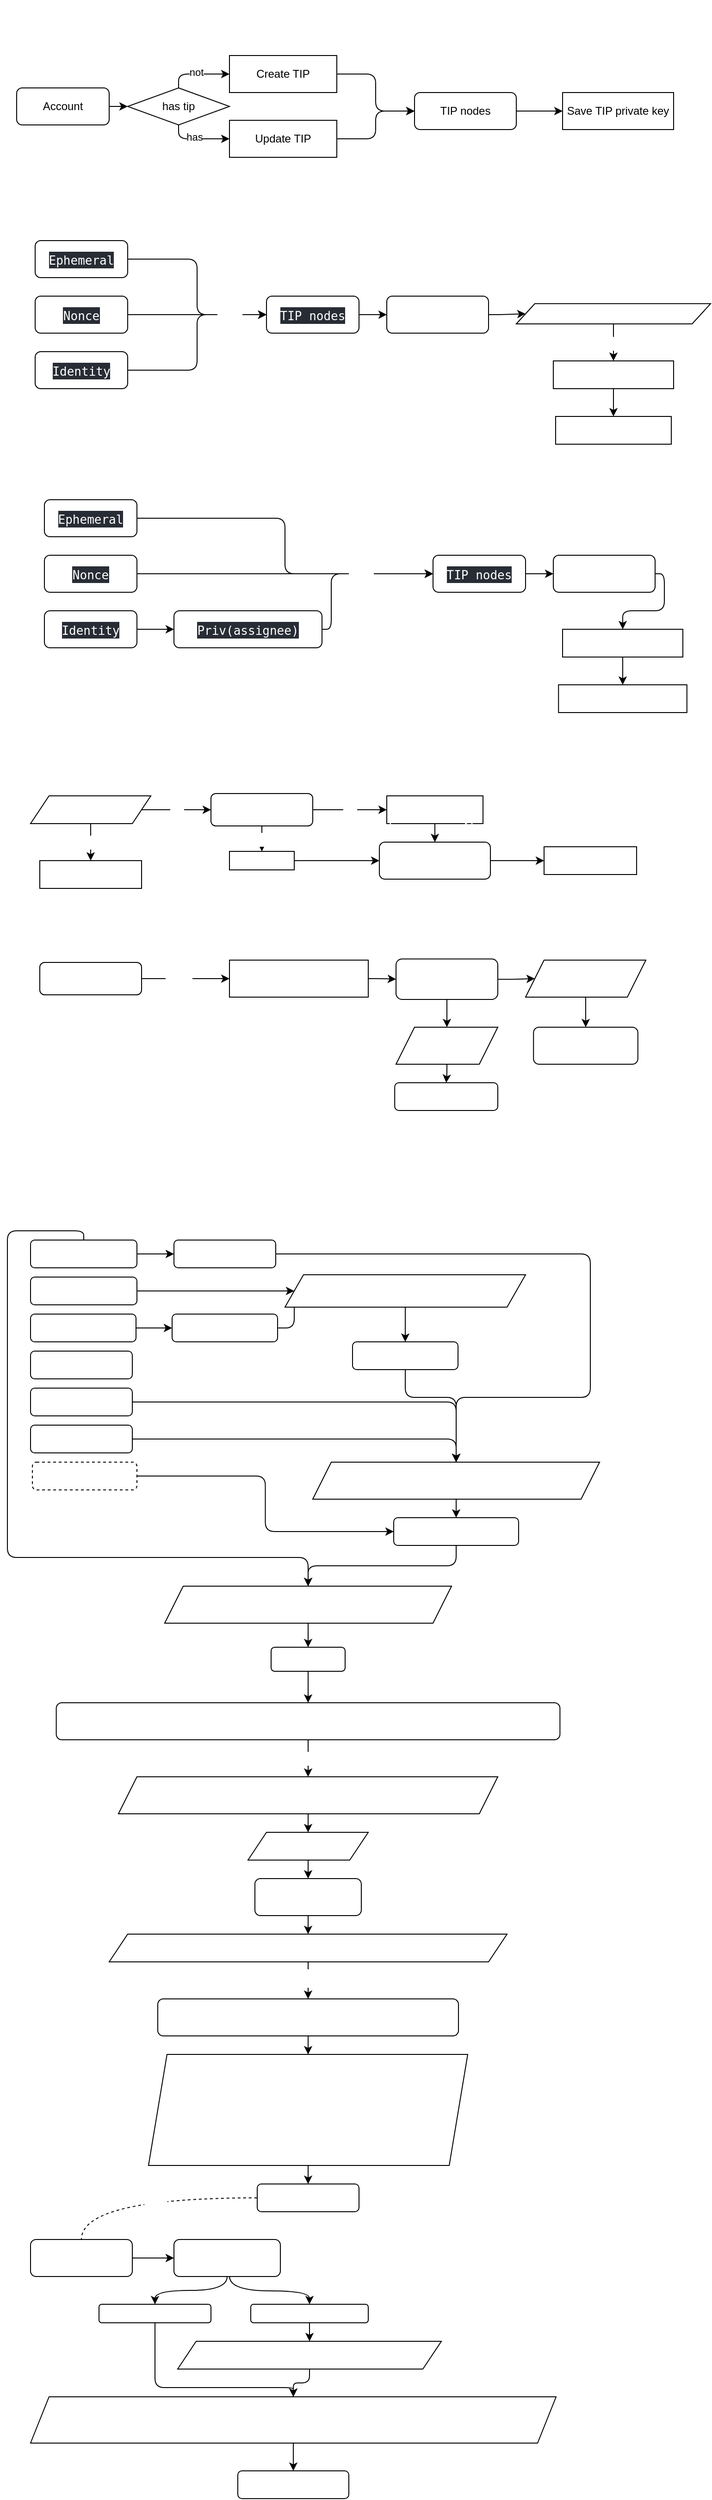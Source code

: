 <mxfile>
    <diagram id="bQjTlP890c97EMord8lK" name="Page-1">
        <mxGraphModel dx="1459" dy="1016" grid="1" gridSize="10" guides="1" tooltips="1" connect="1" arrows="1" fold="1" page="1" pageScale="1" pageWidth="827" pageHeight="1169" math="0" shadow="0">
            <root>
                <mxCell id="0"/>
                <mxCell id="1" parent="0"/>
                <mxCell id="85" value="&lt;pre style=&quot;background-color: rgb(40 , 44 , 52) ; font-family: &amp;#34;jetbrains mono&amp;#34; , monospace&quot;&gt;&lt;font style=&quot;font-size: 13px&quot;&gt;Ephemeral&lt;/font&gt;&lt;/pre&gt;" style="rounded=1;whiteSpace=wrap;html=1;fontSize=15;fontColor=#FFFFFF;" vertex="1" parent="1">
                    <mxGeometry x="60" y="580" width="100" height="40" as="geometry"/>
                </mxCell>
                <mxCell id="86" value="&lt;pre style=&quot;background-color: rgb(40 , 44 , 52) ; font-family: &amp;#34;jetbrains mono&amp;#34; , monospace&quot;&gt;&lt;font style=&quot;font-size: 13px&quot;&gt;Nonce&lt;/font&gt;&lt;/pre&gt;" style="rounded=1;whiteSpace=wrap;html=1;fontSize=15;fontColor=#FFFFFF;" vertex="1" parent="1">
                    <mxGeometry x="60" y="640" width="100" height="40" as="geometry"/>
                </mxCell>
                <mxCell id="107" style="edgeStyle=orthogonalEdgeStyle;html=1;entryX=0;entryY=0.5;entryDx=0;entryDy=0;fontSize=13;fontColor=#FFFFFF;" edge="1" parent="1" source="87" target="104">
                    <mxGeometry relative="1" as="geometry"/>
                </mxCell>
                <mxCell id="87" value="&lt;pre style=&quot;background-color: rgb(40 , 44 , 52) ; font-family: &amp;#34;jetbrains mono&amp;#34; , monospace&quot;&gt;&lt;font style=&quot;font-size: 13px&quot;&gt;Identity&lt;/font&gt;&lt;/pre&gt;" style="rounded=1;whiteSpace=wrap;html=1;fontSize=15;fontColor=#FFFFFF;" vertex="1" parent="1">
                    <mxGeometry x="60" y="700" width="100" height="40" as="geometry"/>
                </mxCell>
                <mxCell id="88" value="&lt;pre style=&quot;background-color: rgb(40 , 44 , 52) ; font-family: &amp;#34;jetbrains mono&amp;#34; , monospace&quot;&gt;&lt;span style=&quot;font-size: 13px&quot;&gt;TIP nodes&lt;/span&gt;&lt;/pre&gt;" style="rounded=1;whiteSpace=wrap;html=1;fontSize=15;fontColor=#FFFFFF;" vertex="1" parent="1">
                    <mxGeometry x="480" y="640" width="100" height="40" as="geometry"/>
                </mxCell>
                <mxCell id="89" style="edgeStyle=orthogonalEdgeStyle;html=1;entryX=0;entryY=0.5;entryDx=0;entryDy=0;fontSize=13;fontColor=#FFFFFF;" edge="1" parent="1" source="85" target="88">
                    <mxGeometry relative="1" as="geometry"/>
                </mxCell>
                <mxCell id="90" style="edgeStyle=orthogonalEdgeStyle;html=1;exitX=1;exitY=0.5;exitDx=0;exitDy=0;fontSize=13;fontColor=#FFFFFF;entryX=0;entryY=0.5;entryDx=0;entryDy=0;" edge="1" parent="1" source="86" target="88">
                    <mxGeometry relative="1" as="geometry">
                        <mxPoint x="190" y="410" as="targetPoint"/>
                    </mxGeometry>
                </mxCell>
                <mxCell id="93" value="Priv Key(TIP)" style="rounded=1;whiteSpace=wrap;html=1;fontSize=13;fontColor=#FFFFFF;" vertex="1" parent="1">
                    <mxGeometry x="610" y="640" width="110" height="40" as="geometry"/>
                </mxCell>
                <mxCell id="94" style="edgeStyle=orthogonalEdgeStyle;html=1;entryX=0;entryY=0.5;entryDx=0;entryDy=0;fontSize=13;fontColor=#FFFFFF;" edge="1" parent="1" source="88" target="93">
                    <mxGeometry relative="1" as="geometry"/>
                </mxCell>
                <mxCell id="96" style="edgeStyle=orthogonalEdgeStyle;html=1;exitX=1;exitY=0.5;exitDx=0;exitDy=0;fontSize=13;fontColor=#FFFFFF;" edge="1" parent="1" source="93" target="97">
                    <mxGeometry relative="1" as="geometry">
                        <mxPoint x="760" y="659.065" as="targetPoint"/>
                    </mxGeometry>
                </mxCell>
                <mxCell id="97" value="Save" style="rounded=0;whiteSpace=wrap;html=1;fontSize=13;fontColor=#FFFFFF;" vertex="1" parent="1">
                    <mxGeometry x="620" y="720" width="130" height="30" as="geometry"/>
                </mxCell>
                <mxCell id="100" value="Replace pin&amp;nbsp;" style="rounded=0;whiteSpace=wrap;html=1;fontSize=13;fontColor=#FFFFFF;" vertex="1" parent="1">
                    <mxGeometry x="615.63" y="780" width="138.75" height="30" as="geometry"/>
                </mxCell>
                <mxCell id="101" style="edgeStyle=orthogonalEdgeStyle;html=1;entryX=0.5;entryY=0;entryDx=0;entryDy=0;fontSize=13;fontColor=#FFFFFF;" edge="1" parent="1" source="97" target="100">
                    <mxGeometry relative="1" as="geometry"/>
                </mxCell>
                <mxCell id="3" value="&lt;p class=&quot;p1&quot; style=&quot;margin: 0px ; font-stretch: normal ; font-size: 14px ; line-height: normal ; font-family: &amp;#34;helvetica neue&amp;#34;&quot;&gt;&lt;b&gt;&lt;font color=&quot;#ffffff&quot;&gt;Outline&lt;/font&gt;&lt;/b&gt;&lt;/p&gt;" style="text;html=1;strokeColor=none;fillColor=none;align=center;verticalAlign=middle;whiteSpace=wrap;rounded=0;" vertex="1" parent="1">
                    <mxGeometry x="30" y="40" width="60" height="30" as="geometry"/>
                </mxCell>
                <mxCell id="26" value="" style="group" vertex="1" connectable="0" parent="1">
                    <mxGeometry x="30" y="100" width="710" height="110" as="geometry"/>
                </mxCell>
                <mxCell id="22" value="" style="group" vertex="1" connectable="0" parent="26">
                    <mxGeometry width="540" height="110" as="geometry"/>
                </mxCell>
                <mxCell id="5" value="has tip" style="rhombus;whiteSpace=wrap;html=1;" vertex="1" parent="22">
                    <mxGeometry x="120" y="35" width="110" height="40" as="geometry"/>
                </mxCell>
                <mxCell id="21" style="edgeStyle=orthogonalEdgeStyle;html=1;entryX=0;entryY=0.5;entryDx=0;entryDy=0;" edge="1" parent="22" source="17" target="5">
                    <mxGeometry relative="1" as="geometry"/>
                </mxCell>
                <mxCell id="17" value="Account" style="rounded=1;whiteSpace=wrap;html=1;" vertex="1" parent="22">
                    <mxGeometry y="35" width="100" height="40" as="geometry"/>
                </mxCell>
                <mxCell id="18" value="" style="group" vertex="1" connectable="0" parent="22">
                    <mxGeometry x="230" width="310" height="110" as="geometry"/>
                </mxCell>
                <mxCell id="6" value="Create TIP" style="rounded=0;whiteSpace=wrap;html=1;" vertex="1" parent="18">
                    <mxGeometry width="116" height="40" as="geometry"/>
                </mxCell>
                <mxCell id="19" value="" style="group" vertex="1" connectable="0" parent="18">
                    <mxGeometry y="40" width="310" height="70" as="geometry"/>
                </mxCell>
                <mxCell id="8" value="Update TIP" style="rounded=0;whiteSpace=wrap;html=1;" vertex="1" parent="19">
                    <mxGeometry y="30" width="116" height="40" as="geometry"/>
                </mxCell>
                <mxCell id="13" value="TIP nodes" style="rounded=1;whiteSpace=wrap;html=1;" vertex="1" parent="19">
                    <mxGeometry x="200" width="110" height="40" as="geometry"/>
                </mxCell>
                <mxCell id="14" style="edgeStyle=orthogonalEdgeStyle;html=1;exitX=1;exitY=0.5;exitDx=0;exitDy=0;entryX=0;entryY=0.5;entryDx=0;entryDy=0;" edge="1" parent="19" source="8" target="13">
                    <mxGeometry relative="1" as="geometry"/>
                </mxCell>
                <mxCell id="15" style="edgeStyle=orthogonalEdgeStyle;html=1;entryX=0;entryY=0.5;entryDx=0;entryDy=0;" edge="1" parent="18" source="6" target="13">
                    <mxGeometry relative="1" as="geometry"/>
                </mxCell>
                <mxCell id="9" style="edgeStyle=orthogonalEdgeStyle;html=1;exitX=0.5;exitY=0;exitDx=0;exitDy=0;entryX=0;entryY=0.5;entryDx=0;entryDy=0;" edge="1" parent="22" source="5" target="6">
                    <mxGeometry relative="1" as="geometry"/>
                </mxCell>
                <mxCell id="11" value="not" style="edgeLabel;html=1;align=center;verticalAlign=middle;resizable=0;points=[];" vertex="1" connectable="0" parent="9">
                    <mxGeometry x="-0.245" y="2" relative="1" as="geometry">
                        <mxPoint x="7" as="offset"/>
                    </mxGeometry>
                </mxCell>
                <mxCell id="10" style="edgeStyle=orthogonalEdgeStyle;html=1;exitX=0.5;exitY=1;exitDx=0;exitDy=0;entryX=0;entryY=0.5;entryDx=0;entryDy=0;" edge="1" parent="22" source="5" target="8">
                    <mxGeometry relative="1" as="geometry"/>
                </mxCell>
                <mxCell id="12" value="has" style="edgeLabel;html=1;align=center;verticalAlign=middle;resizable=0;points=[];" vertex="1" connectable="0" parent="10">
                    <mxGeometry x="-0.085" y="2" relative="1" as="geometry">
                        <mxPoint as="offset"/>
                    </mxGeometry>
                </mxCell>
                <mxCell id="24" value="Save TIP private key" style="rounded=0;whiteSpace=wrap;html=1;" vertex="1" parent="26">
                    <mxGeometry x="590" y="40" width="120" height="40" as="geometry"/>
                </mxCell>
                <mxCell id="25" style="edgeStyle=orthogonalEdgeStyle;html=1;exitX=1;exitY=0.5;exitDx=0;exitDy=0;entryX=0;entryY=0.5;entryDx=0;entryDy=0;" edge="1" parent="26" source="13" target="24">
                    <mxGeometry relative="1" as="geometry"/>
                </mxCell>
                <mxCell id="84" value="" style="group" vertex="1" connectable="0" parent="1">
                    <mxGeometry x="30" y="250" width="750" height="270" as="geometry"/>
                </mxCell>
                <mxCell id="28" value="&lt;p class=&quot;p1&quot; style=&quot;margin: 0px ; font-stretch: normal ; font-size: 14px ; line-height: normal ; font-family: &amp;#34;helvetica neue&amp;#34;&quot;&gt;&lt;b&gt;&lt;font color=&quot;#ffffff&quot;&gt;Create&lt;/font&gt;&lt;/b&gt;&lt;/p&gt;" style="text;html=1;strokeColor=none;fillColor=none;align=center;verticalAlign=middle;whiteSpace=wrap;rounded=0;" vertex="1" parent="84">
                    <mxGeometry width="60" height="30" as="geometry"/>
                </mxCell>
                <mxCell id="48" value="&lt;pre style=&quot;background-color: rgb(40 , 44 , 52) ; font-family: &amp;#34;jetbrains mono&amp;#34; , monospace&quot;&gt;&lt;font style=&quot;font-size: 13px&quot;&gt;Ephemeral&lt;/font&gt;&lt;/pre&gt;" style="rounded=1;whiteSpace=wrap;html=1;fontSize=15;fontColor=#FFFFFF;" vertex="1" parent="84">
                    <mxGeometry x="20" y="50" width="100" height="40" as="geometry"/>
                </mxCell>
                <mxCell id="49" value="&lt;pre style=&quot;background-color: rgb(40 , 44 , 52) ; font-family: &amp;#34;jetbrains mono&amp;#34; , monospace&quot;&gt;&lt;font style=&quot;font-size: 13px&quot;&gt;Nonce&lt;/font&gt;&lt;/pre&gt;" style="rounded=1;whiteSpace=wrap;html=1;fontSize=15;fontColor=#FFFFFF;" vertex="1" parent="84">
                    <mxGeometry x="20" y="110" width="100" height="40" as="geometry"/>
                </mxCell>
                <mxCell id="50" value="&lt;pre style=&quot;background-color: rgb(40 , 44 , 52) ; font-family: &amp;#34;jetbrains mono&amp;#34; , monospace&quot;&gt;&lt;font style=&quot;font-size: 13px&quot;&gt;Identity&lt;/font&gt;&lt;/pre&gt;" style="rounded=1;whiteSpace=wrap;html=1;fontSize=15;fontColor=#FFFFFF;" vertex="1" parent="84">
                    <mxGeometry x="20" y="170" width="100" height="40" as="geometry"/>
                </mxCell>
                <mxCell id="68" value="&lt;pre style=&quot;background-color: rgb(40 , 44 , 52) ; font-family: &amp;#34;jetbrains mono&amp;#34; , monospace&quot;&gt;&lt;span style=&quot;font-size: 13px&quot;&gt;TIP nodes&lt;/span&gt;&lt;/pre&gt;" style="rounded=1;whiteSpace=wrap;html=1;fontSize=15;fontColor=#FFFFFF;" vertex="1" parent="84">
                    <mxGeometry x="270" y="110" width="100" height="40" as="geometry"/>
                </mxCell>
                <mxCell id="69" style="edgeStyle=orthogonalEdgeStyle;html=1;entryX=0;entryY=0.5;entryDx=0;entryDy=0;fontSize=13;fontColor=#FFFFFF;" edge="1" parent="84" source="48" target="68">
                    <mxGeometry relative="1" as="geometry"/>
                </mxCell>
                <mxCell id="70" style="edgeStyle=orthogonalEdgeStyle;html=1;exitX=1;exitY=0.5;exitDx=0;exitDy=0;fontSize=13;fontColor=#FFFFFF;entryX=0;entryY=0.5;entryDx=0;entryDy=0;" edge="1" parent="84" source="49" target="68">
                    <mxGeometry relative="1" as="geometry">
                        <mxPoint x="180" y="130" as="targetPoint"/>
                    </mxGeometry>
                </mxCell>
                <mxCell id="71" style="edgeStyle=orthogonalEdgeStyle;html=1;exitX=1;exitY=0.5;exitDx=0;exitDy=0;entryX=0;entryY=0.5;entryDx=0;entryDy=0;fontSize=13;fontColor=#FFFFFF;" edge="1" parent="84" source="50" target="68">
                    <mxGeometry relative="1" as="geometry"/>
                </mxCell>
                <mxCell id="72" value="Sign" style="edgeLabel;html=1;align=center;verticalAlign=middle;resizable=0;points=[];fontSize=13;fontColor=#FFFFFF;" vertex="1" connectable="0" parent="71">
                    <mxGeometry x="0.55" y="1" relative="1" as="geometry">
                        <mxPoint x="7" as="offset"/>
                    </mxGeometry>
                </mxCell>
                <mxCell id="73" value="Priv Key(TIP)" style="rounded=1;whiteSpace=wrap;html=1;fontSize=13;fontColor=#FFFFFF;" vertex="1" parent="84">
                    <mxGeometry x="400" y="110" width="110" height="40" as="geometry"/>
                </mxCell>
                <mxCell id="74" style="edgeStyle=orthogonalEdgeStyle;html=1;entryX=0;entryY=0.5;entryDx=0;entryDy=0;fontSize=13;fontColor=#FFFFFF;" edge="1" parent="84" source="68" target="73">
                    <mxGeometry relative="1" as="geometry"/>
                </mxCell>
                <mxCell id="75" value="&lt;p class=&quot;p1&quot; style=&quot;margin: 0px ; font-stretch: normal ; font-size: 14px ; line-height: normal ; font-family: &amp;#34;helvetica neue&amp;#34;&quot;&gt;Compare with local&lt;/p&gt;" style="shape=parallelogram;perimeter=parallelogramPerimeter;whiteSpace=wrap;html=1;fixedSize=1;fontSize=13;fontColor=#FFFFFF;" vertex="1" parent="84">
                    <mxGeometry x="540" y="118.13" width="210" height="21.87" as="geometry"/>
                </mxCell>
                <mxCell id="76" style="edgeStyle=orthogonalEdgeStyle;html=1;exitX=1;exitY=0.5;exitDx=0;exitDy=0;entryX=0;entryY=0.5;entryDx=0;entryDy=0;fontSize=13;fontColor=#FFFFFF;" edge="1" parent="84" source="73" target="75">
                    <mxGeometry relative="1" as="geometry"/>
                </mxCell>
                <mxCell id="78" value="Save" style="rounded=0;whiteSpace=wrap;html=1;fontSize=13;fontColor=#FFFFFF;" vertex="1" parent="84">
                    <mxGeometry x="580" y="180" width="130" height="30" as="geometry"/>
                </mxCell>
                <mxCell id="80" style="edgeStyle=orthogonalEdgeStyle;html=1;entryX=0.5;entryY=0;entryDx=0;entryDy=0;fontSize=13;fontColor=#FFFFFF;" edge="1" parent="84" source="75" target="78">
                    <mxGeometry relative="1" as="geometry"/>
                </mxCell>
                <mxCell id="83" value="Same" style="edgeLabel;html=1;align=center;verticalAlign=middle;resizable=0;points=[];fontSize=13;fontColor=#FFFFFF;" vertex="1" connectable="0" parent="80">
                    <mxGeometry x="0.017" y="3" relative="1" as="geometry">
                        <mxPoint x="-3" as="offset"/>
                    </mxGeometry>
                </mxCell>
                <mxCell id="81" value="Replace old pin&amp;nbsp;" style="rounded=0;whiteSpace=wrap;html=1;fontSize=13;fontColor=#FFFFFF;" vertex="1" parent="84">
                    <mxGeometry x="582.5" y="240" width="125" height="30" as="geometry"/>
                </mxCell>
                <mxCell id="82" style="edgeStyle=orthogonalEdgeStyle;html=1;entryX=0.5;entryY=0;entryDx=0;entryDy=0;fontSize=13;fontColor=#FFFFFF;" edge="1" parent="84" source="78" target="81">
                    <mxGeometry relative="1" as="geometry"/>
                </mxCell>
                <mxCell id="102" value="&lt;p class=&quot;p1&quot; style=&quot;margin: 0px ; font-stretch: normal ; font-size: 14px ; line-height: normal ; font-family: &amp;#34;helvetica neue&amp;#34;&quot;&gt;&lt;b&gt;&lt;font color=&quot;#ffffff&quot;&gt;Update&lt;/font&gt;&lt;/b&gt;&lt;/p&gt;" style="text;html=1;strokeColor=none;fillColor=none;align=center;verticalAlign=middle;whiteSpace=wrap;rounded=0;" vertex="1" parent="1">
                    <mxGeometry x="30" y="520" width="60" height="30" as="geometry"/>
                </mxCell>
                <mxCell id="108" style="edgeStyle=orthogonalEdgeStyle;html=1;exitX=1;exitY=0.5;exitDx=0;exitDy=0;fontSize=13;fontColor=#FFFFFF;entryX=0;entryY=0.5;entryDx=0;entryDy=0;" edge="1" parent="1" source="104" target="88">
                    <mxGeometry relative="1" as="geometry">
                        <mxPoint x="376" y="720" as="sourcePoint"/>
                        <mxPoint x="480" y="670" as="targetPoint"/>
                        <Array as="points">
                            <mxPoint x="370" y="720"/>
                            <mxPoint x="370" y="660"/>
                        </Array>
                    </mxGeometry>
                </mxCell>
                <mxCell id="111" value="Sign" style="edgeLabel;html=1;align=center;verticalAlign=middle;resizable=0;points=[];fontSize=13;fontColor=#FFFFFF;" vertex="1" connectable="0" parent="108">
                    <mxGeometry x="0.009" y="-1" relative="1" as="geometry">
                        <mxPoint x="11" y="-2" as="offset"/>
                    </mxGeometry>
                </mxCell>
                <mxCell id="104" value="&lt;pre style=&quot;background-color: rgb(40 , 44 , 52) ; font-family: &amp;#34;jetbrains mono&amp;#34; , monospace&quot;&gt;&lt;font style=&quot;font-size: 13px&quot;&gt;Priv(assignee)&lt;/font&gt;&lt;/pre&gt;" style="rounded=1;whiteSpace=wrap;html=1;fontSize=15;fontColor=#FFFFFF;" vertex="1" parent="1">
                    <mxGeometry x="200" y="700" width="160" height="40" as="geometry"/>
                </mxCell>
                <mxCell id="115" value="&lt;p class=&quot;p1&quot; style=&quot;margin: 0px ; font-stretch: normal ; font-size: 14px ; line-height: normal ; font-family: &amp;#34;helvetica neue&amp;#34;&quot;&gt;&lt;b&gt;&lt;font color=&quot;#ffffff&quot;&gt;Ephemeral&lt;/font&gt;&lt;/b&gt;&lt;/p&gt;" style="text;html=1;strokeColor=none;fillColor=none;align=center;verticalAlign=middle;whiteSpace=wrap;rounded=0;" vertex="1" parent="1">
                    <mxGeometry x="30" y="830" width="60" height="30" as="geometry"/>
                </mxCell>
                <mxCell id="135" value="&lt;p class=&quot;p1&quot; style=&quot;margin: 0px ; font-stretch: normal ; font-size: 14px ; line-height: normal ; font-family: &amp;#34;helvetica neue&amp;#34;&quot;&gt;&lt;b&gt;&lt;font color=&quot;#ffffff&quot;&gt;Identity&lt;/font&gt;&lt;/b&gt;&lt;/p&gt;" style="text;html=1;strokeColor=none;fillColor=none;align=center;verticalAlign=middle;whiteSpace=wrap;rounded=0;" vertex="1" parent="1">
                    <mxGeometry x="30" y="1030" width="60" height="30" as="geometry"/>
                </mxCell>
                <mxCell id="138" style="edgeStyle=orthogonalEdgeStyle;html=1;exitX=1;exitY=0.5;exitDx=0;exitDy=0;fontSize=13;fontColor=#FFFFFF;entryX=0;entryY=0.5;entryDx=0;entryDy=0;" edge="1" parent="1" source="136" target="140">
                    <mxGeometry relative="1" as="geometry">
                        <mxPoint x="230" y="1098" as="targetPoint"/>
                        <Array as="points">
                            <mxPoint x="250" y="1098"/>
                        </Array>
                    </mxGeometry>
                </mxCell>
                <mxCell id="141" value="seed" style="edgeLabel;html=1;align=center;verticalAlign=middle;resizable=0;points=[];fontSize=13;fontColor=#FFFFFF;" vertex="1" connectable="0" parent="138">
                    <mxGeometry x="-0.155" y="-3" relative="1" as="geometry">
                        <mxPoint as="offset"/>
                    </mxGeometry>
                </mxCell>
                <mxCell id="136" value="GET tip/identity" style="rounded=1;whiteSpace=wrap;html=1;fontSize=13;fontColor=#FFFFFF;" vertex="1" parent="1">
                    <mxGeometry x="55" y="1080" width="110" height="35" as="geometry"/>
                </mxCell>
                <mxCell id="137" value="" style="group" vertex="1" connectable="0" parent="1">
                    <mxGeometry x="45" y="897.5" width="655" height="102.5" as="geometry"/>
                </mxCell>
                <mxCell id="116" value="read local" style="shape=parallelogram;perimeter=parallelogramPerimeter;whiteSpace=wrap;html=1;fixedSize=1;fontSize=13;fontColor=#FFFFFF;" vertex="1" parent="137">
                    <mxGeometry y="2.5" width="130" height="30" as="geometry"/>
                </mxCell>
                <mxCell id="118" value="return" style="rounded=0;whiteSpace=wrap;html=1;fontSize=13;fontColor=#FFFFFF;" vertex="1" parent="137">
                    <mxGeometry x="10" y="72.5" width="110" height="30" as="geometry"/>
                </mxCell>
                <mxCell id="117" value="has" style="edgeStyle=orthogonalEdgeStyle;html=1;exitX=0.5;exitY=1;exitDx=0;exitDy=0;fontSize=13;fontColor=#FFFFFF;entryX=0.5;entryY=0;entryDx=0;entryDy=0;" edge="1" parent="137" source="116" target="118">
                    <mxGeometry relative="1" as="geometry">
                        <mxPoint x="65" y="62.5" as="targetPoint"/>
                        <Array as="points">
                            <mxPoint x="65" y="52.5"/>
                            <mxPoint x="65" y="52.5"/>
                        </Array>
                    </mxGeometry>
                </mxCell>
                <mxCell id="120" value="GET tip/epgermerals" style="rounded=1;whiteSpace=wrap;html=1;fontSize=13;fontColor=#FFFFFF;" vertex="1" parent="137">
                    <mxGeometry x="195" width="110" height="35" as="geometry"/>
                </mxCell>
                <mxCell id="119" value="no" style="edgeStyle=orthogonalEdgeStyle;html=1;exitX=1;exitY=0.5;exitDx=0;exitDy=0;fontSize=13;fontColor=#FFFFFF;entryX=0;entryY=0.5;entryDx=0;entryDy=0;" edge="1" parent="137" source="116" target="120">
                    <mxGeometry relative="1" as="geometry">
                        <mxPoint x="175" y="17.5" as="targetPoint"/>
                    </mxGeometry>
                </mxCell>
                <mxCell id="122" value="first" style="rounded=0;whiteSpace=wrap;html=1;fontSize=13;fontColor=#FFFFFF;" vertex="1" parent="137">
                    <mxGeometry x="215" y="62.5" width="70" height="20" as="geometry"/>
                </mxCell>
                <mxCell id="123" value="has" style="edgeStyle=orthogonalEdgeStyle;html=1;exitX=0.5;exitY=1;exitDx=0;exitDy=0;entryX=0.5;entryY=0;entryDx=0;entryDy=0;fontSize=13;fontColor=#FFFFFF;" edge="1" parent="137" source="120" target="122">
                    <mxGeometry relative="1" as="geometry"/>
                </mxCell>
                <mxCell id="124" value="POST&lt;br&gt;tip/ephemeral" style="rounded=1;whiteSpace=wrap;html=1;fontSize=13;fontColor=#FFFFFF;" vertex="1" parent="137">
                    <mxGeometry x="377" y="52.5" width="120" height="40" as="geometry"/>
                </mxCell>
                <mxCell id="127" style="edgeStyle=orthogonalEdgeStyle;html=1;fontSize=13;fontColor=#FFFFFF;" edge="1" parent="137" source="122" target="124">
                    <mxGeometry relative="1" as="geometry"/>
                </mxCell>
                <mxCell id="130" style="edgeStyle=orthogonalEdgeStyle;html=1;entryX=0.5;entryY=0;entryDx=0;entryDy=0;fontSize=13;fontColor=#FFFFFF;" edge="1" parent="137" source="129" target="124">
                    <mxGeometry relative="1" as="geometry"/>
                </mxCell>
                <mxCell id="129" value="random 32 bytes&lt;br&gt;pin token encrypt" style="rounded=0;whiteSpace=wrap;html=1;fontSize=13;fontColor=#FFFFFF;" vertex="1" parent="137">
                    <mxGeometry x="385" y="2.5" width="104" height="30" as="geometry"/>
                </mxCell>
                <mxCell id="128" value="no" style="edgeStyle=orthogonalEdgeStyle;html=1;fontSize=13;fontColor=#FFFFFF;entryX=0;entryY=0.5;entryDx=0;entryDy=0;" edge="1" parent="137" source="120" target="129">
                    <mxGeometry relative="1" as="geometry">
                        <mxPoint x="365" y="17.5" as="targetPoint"/>
                    </mxGeometry>
                </mxCell>
                <mxCell id="132" value="Save" style="rounded=0;whiteSpace=wrap;html=1;fontSize=13;fontColor=#FFFFFF;" vertex="1" parent="137">
                    <mxGeometry x="555" y="57.5" width="100" height="30" as="geometry"/>
                </mxCell>
                <mxCell id="131" style="edgeStyle=orthogonalEdgeStyle;html=1;fontSize=13;fontColor=#FFFFFF;entryX=0;entryY=0.5;entryDx=0;entryDy=0;" edge="1" parent="137" source="124" target="132">
                    <mxGeometry relative="1" as="geometry">
                        <mxPoint x="545" y="72.5" as="targetPoint"/>
                    </mxGeometry>
                </mxCell>
                <mxCell id="143" style="edgeStyle=orthogonalEdgeStyle;html=1;fontSize=13;fontColor=#FFFFFF;entryX=0;entryY=0.5;entryDx=0;entryDy=0;" edge="1" parent="1" source="140" target="144">
                    <mxGeometry relative="1" as="geometry">
                        <mxPoint x="430" y="1097.5" as="targetPoint"/>
                    </mxGeometry>
                </mxCell>
                <mxCell id="140" value="PIN token ase decrypt" style="whiteSpace=wrap;html=1;fontSize=13;fontColor=#FFFFFF;" vertex="1" parent="1">
                    <mxGeometry x="260" y="1077.5" width="150" height="40" as="geometry"/>
                </mxCell>
                <mxCell id="147" style="edgeStyle=orthogonalEdgeStyle;html=1;entryX=0;entryY=0.5;entryDx=0;entryDy=0;fontSize=13;fontColor=#FFFFFF;" edge="1" parent="1" source="144" target="146">
                    <mxGeometry relative="1" as="geometry"/>
                </mxCell>
                <mxCell id="152" style="edgeStyle=orthogonalEdgeStyle;html=1;entryX=0.5;entryY=0;entryDx=0;entryDy=0;fontSize=13;fontColor=#FFFFFF;" edge="1" parent="1" source="144" target="151">
                    <mxGeometry relative="1" as="geometry"/>
                </mxCell>
                <mxCell id="144" value="identity plain" style="rounded=1;whiteSpace=wrap;html=1;fontSize=13;fontColor=#FFFFFF;" vertex="1" parent="1">
                    <mxGeometry x="440" y="1076.25" width="110" height="43.75" as="geometry"/>
                </mxCell>
                <mxCell id="150" style="edgeStyle=orthogonalEdgeStyle;html=1;fontSize=13;fontColor=#FFFFFF;" edge="1" parent="1" source="146" target="149">
                    <mxGeometry relative="1" as="geometry"/>
                </mxCell>
                <mxCell id="146" value="argon2 Hash&amp;nbsp;&lt;br&gt;with pin" style="shape=parallelogram;perimeter=parallelogramPerimeter;whiteSpace=wrap;html=1;fixedSize=1;fontSize=13;fontColor=#FFFFFF;" vertex="1" parent="1">
                    <mxGeometry x="580" y="1077.5" width="130" height="40" as="geometry"/>
                </mxCell>
                <mxCell id="149" value="Identity Priv" style="rounded=1;whiteSpace=wrap;html=1;fontSize=13;fontColor=#FFFFFF;" vertex="1" parent="1">
                    <mxGeometry x="588.59" y="1150" width="112.81" height="40" as="geometry"/>
                </mxCell>
                <mxCell id="154" style="edgeStyle=orthogonalEdgeStyle;html=1;exitX=0.5;exitY=1;exitDx=0;exitDy=0;entryX=0.5;entryY=0;entryDx=0;entryDy=0;fontSize=13;fontColor=#FFFFFF;" edge="1" parent="1" source="151" target="153">
                    <mxGeometry relative="1" as="geometry"/>
                </mxCell>
                <mxCell id="151" value="sha3sum256" style="shape=parallelogram;perimeter=parallelogramPerimeter;whiteSpace=wrap;html=1;fixedSize=1;fontSize=13;fontColor=#FFFFFF;" vertex="1" parent="1">
                    <mxGeometry x="440" y="1150" width="110" height="40" as="geometry"/>
                </mxCell>
                <mxCell id="153" value="Watcher" style="rounded=1;whiteSpace=wrap;html=1;fontSize=13;fontColor=#FFFFFF;" vertex="1" parent="1">
                    <mxGeometry x="438.59" y="1210" width="111.41" height="30" as="geometry"/>
                </mxCell>
                <mxCell id="155" value="&lt;p class=&quot;p1&quot; style=&quot;margin: 0px ; font-stretch: normal ; font-size: 14px ; line-height: normal ; font-family: &amp;#34;helvetica neue&amp;#34;&quot;&gt;&lt;b&gt;&lt;font color=&quot;#ffffff&quot;&gt;Node sign&lt;/font&gt;&lt;/b&gt;&lt;/p&gt;" style="text;html=1;strokeColor=none;fillColor=none;align=center;verticalAlign=middle;whiteSpace=wrap;rounded=0;" vertex="1" parent="1">
                    <mxGeometry x="30" y="1270" width="100" height="40" as="geometry"/>
                </mxCell>
                <mxCell id="162" style="edgeStyle=orthogonalEdgeStyle;html=1;fontSize=13;fontColor=#FFFFFF;" edge="1" parent="1" source="156" target="161">
                    <mxGeometry relative="1" as="geometry"/>
                </mxCell>
                <mxCell id="184" style="edgeStyle=orthogonalEdgeStyle;html=1;exitX=0.5;exitY=0;exitDx=0;exitDy=0;entryX=0.5;entryY=0;entryDx=0;entryDy=0;fontSize=13;fontColor=#FFFFFF;" edge="1" parent="1" source="156" target="185">
                    <mxGeometry relative="1" as="geometry">
                        <Array as="points">
                            <mxPoint x="103" y="1370"/>
                            <mxPoint x="20" y="1370"/>
                            <mxPoint x="20" y="1723"/>
                            <mxPoint x="345" y="1723"/>
                        </Array>
                    </mxGeometry>
                </mxCell>
                <mxCell id="156" value="identity Priv" style="rounded=1;whiteSpace=wrap;html=1;fontSize=13;fontColor=#FFFFFF;" vertex="1" parent="1">
                    <mxGeometry x="45" y="1380" width="115" height="30" as="geometry"/>
                </mxCell>
                <mxCell id="170" style="edgeStyle=orthogonalEdgeStyle;html=1;exitX=1;exitY=0.5;exitDx=0;exitDy=0;fontSize=13;fontColor=#FFFFFF;entryX=0;entryY=0.5;entryDx=0;entryDy=0;" edge="1" parent="1" source="157" target="172">
                    <mxGeometry relative="1" as="geometry">
                        <mxPoint x="330" y="1435" as="targetPoint"/>
                    </mxGeometry>
                </mxCell>
                <mxCell id="157" value="ephemeral" style="rounded=1;whiteSpace=wrap;html=1;fontSize=13;fontColor=#FFFFFF;" vertex="1" parent="1">
                    <mxGeometry x="45" y="1420" width="115" height="30" as="geometry"/>
                </mxCell>
                <mxCell id="158" value="watcher" style="rounded=1;whiteSpace=wrap;html=1;fontSize=13;fontColor=#FFFFFF;" vertex="1" parent="1">
                    <mxGeometry x="45" y="1500" width="110" height="30" as="geometry"/>
                </mxCell>
                <mxCell id="179" style="edgeStyle=orthogonalEdgeStyle;html=1;exitX=1;exitY=0.5;exitDx=0;exitDy=0;fontSize=13;fontColor=#FFFFFF;entryX=0.5;entryY=0;entryDx=0;entryDy=0;" edge="1" parent="1" source="159" target="177">
                    <mxGeometry relative="1" as="geometry">
                        <mxPoint x="500" y="1580" as="targetPoint"/>
                    </mxGeometry>
                </mxCell>
                <mxCell id="159" value="nonce" style="rounded=1;whiteSpace=wrap;html=1;fontSize=13;fontColor=#FFFFFF;" vertex="1" parent="1">
                    <mxGeometry x="45" y="1540" width="110" height="30" as="geometry"/>
                </mxCell>
                <mxCell id="180" style="edgeStyle=orthogonalEdgeStyle;html=1;entryX=0.5;entryY=0;entryDx=0;entryDy=0;fontSize=13;fontColor=#FFFFFF;" edge="1" parent="1" source="160" target="177">
                    <mxGeometry relative="1" as="geometry"/>
                </mxCell>
                <mxCell id="160" value="grace" style="rounded=1;whiteSpace=wrap;html=1;fontSize=13;fontColor=#FFFFFF;" vertex="1" parent="1">
                    <mxGeometry x="45" y="1580" width="110" height="30" as="geometry"/>
                </mxCell>
                <mxCell id="176" style="edgeStyle=orthogonalEdgeStyle;html=1;exitX=1;exitY=0.5;exitDx=0;exitDy=0;fontSize=13;fontColor=#FFFFFF;entryX=0.5;entryY=0;entryDx=0;entryDy=0;" edge="1" parent="1" source="161" target="177">
                    <mxGeometry relative="1" as="geometry">
                        <mxPoint x="630" y="1570" as="targetPoint"/>
                        <Array as="points">
                            <mxPoint x="650" y="1395"/>
                            <mxPoint x="650" y="1550"/>
                            <mxPoint x="505" y="1550"/>
                        </Array>
                    </mxGeometry>
                </mxCell>
                <mxCell id="161" value="identity Pub key" style="rounded=1;whiteSpace=wrap;html=1;fontSize=13;fontColor=#FFFFFF;" vertex="1" parent="1">
                    <mxGeometry x="200" y="1380" width="110" height="30" as="geometry"/>
                </mxCell>
                <mxCell id="168" style="edgeStyle=orthogonalEdgeStyle;html=1;entryX=0;entryY=0.5;entryDx=0;entryDy=0;fontSize=13;fontColor=#FFFFFF;" edge="1" parent="1" source="163" target="167">
                    <mxGeometry relative="1" as="geometry"/>
                </mxCell>
                <mxCell id="163" value="node" style="rounded=1;whiteSpace=wrap;html=1;fontSize=13;fontColor=#FFFFFF;" vertex="1" parent="1">
                    <mxGeometry x="45" y="1460" width="114" height="30" as="geometry"/>
                </mxCell>
                <mxCell id="173" style="edgeStyle=orthogonalEdgeStyle;html=1;exitX=1;exitY=0.5;exitDx=0;exitDy=0;entryX=0;entryY=0.5;entryDx=0;entryDy=0;fontSize=13;fontColor=#FFFFFF;" edge="1" parent="1" source="167" target="172">
                    <mxGeometry relative="1" as="geometry"/>
                </mxCell>
                <mxCell id="167" value="identity(byte array)" style="rounded=1;whiteSpace=wrap;html=1;fontSize=13;fontColor=#FFFFFF;" vertex="1" parent="1">
                    <mxGeometry x="198" y="1460" width="114" height="30" as="geometry"/>
                </mxCell>
                <mxCell id="175" style="edgeStyle=orthogonalEdgeStyle;html=1;fontSize=13;fontColor=#FFFFFF;" edge="1" parent="1" source="172" target="174">
                    <mxGeometry relative="1" as="geometry"/>
                </mxCell>
                <mxCell id="172" value="sha3Sum256(ephemeral+node identity)" style="shape=parallelogram;perimeter=parallelogramPerimeter;whiteSpace=wrap;html=1;fixedSize=1;fontSize=13;fontColor=#FFFFFF;" vertex="1" parent="1">
                    <mxGeometry x="320.0" y="1417.5" width="260" height="35" as="geometry"/>
                </mxCell>
                <mxCell id="178" style="edgeStyle=orthogonalEdgeStyle;html=1;exitX=0.5;exitY=1;exitDx=0;exitDy=0;entryX=0.5;entryY=0;entryDx=0;entryDy=0;fontSize=13;fontColor=#FFFFFF;" edge="1" parent="1" source="174" target="177">
                    <mxGeometry relative="1" as="geometry">
                        <Array as="points">
                            <mxPoint x="450" y="1550"/>
                            <mxPoint x="505" y="1550"/>
                        </Array>
                    </mxGeometry>
                </mxCell>
                <mxCell id="174" value="esum" style="rounded=1;whiteSpace=wrap;html=1;fontSize=13;fontColor=#FFFFFF;" vertex="1" parent="1">
                    <mxGeometry x="393" y="1490" width="114" height="30" as="geometry"/>
                </mxCell>
                <mxCell id="181" style="edgeStyle=orthogonalEdgeStyle;html=1;exitX=0.5;exitY=1;exitDx=0;exitDy=0;fontSize=13;fontColor=#FFFFFF;entryX=0.5;entryY=0;entryDx=0;entryDy=0;" edge="1" parent="1" source="177" target="182">
                    <mxGeometry relative="1" as="geometry">
                        <mxPoint x="505" y="1690" as="targetPoint"/>
                    </mxGeometry>
                </mxCell>
                <mxCell id="177" value="identity Pub key + esum + nonce + grace" style="shape=parallelogram;perimeter=parallelogramPerimeter;whiteSpace=wrap;html=1;fixedSize=1;fontSize=13;fontColor=#FFFFFF;" vertex="1" parent="1">
                    <mxGeometry x="350" y="1620" width="310" height="40" as="geometry"/>
                </mxCell>
                <mxCell id="186" style="edgeStyle=orthogonalEdgeStyle;html=1;exitX=0.5;exitY=1;exitDx=0;exitDy=0;entryX=0.5;entryY=0;entryDx=0;entryDy=0;fontSize=13;fontColor=#FFFFFF;" edge="1" parent="1" source="182" target="185">
                    <mxGeometry relative="1" as="geometry"/>
                </mxCell>
                <mxCell id="182" value="msg + assignee" style="rounded=1;whiteSpace=wrap;html=1;fontSize=13;fontColor=#FFFFFF;" vertex="1" parent="1">
                    <mxGeometry x="437.5" y="1680" width="135" height="30" as="geometry"/>
                </mxCell>
                <mxCell id="189" style="edgeStyle=orthogonalEdgeStyle;html=1;exitX=0.5;exitY=1;exitDx=0;exitDy=0;entryX=0.5;entryY=0;entryDx=0;entryDy=0;fontSize=13;fontColor=#FFFFFF;" edge="1" parent="1" source="185" target="187">
                    <mxGeometry relative="1" as="geometry"/>
                </mxCell>
                <mxCell id="185" value="identity Priv key sign(msg)" style="shape=parallelogram;perimeter=parallelogramPerimeter;whiteSpace=wrap;html=1;fixedSize=1;fontSize=13;fontColor=#FFFFFF;" vertex="1" parent="1">
                    <mxGeometry x="190" y="1754" width="310" height="40" as="geometry"/>
                </mxCell>
                <mxCell id="194" style="edgeStyle=orthogonalEdgeStyle;html=1;exitX=0.5;exitY=1;exitDx=0;exitDy=0;entryX=0.5;entryY=0;entryDx=0;entryDy=0;fontSize=13;fontColor=#FFFFFF;" edge="1" parent="1" source="187" target="190">
                    <mxGeometry relative="1" as="geometry"/>
                </mxCell>
                <mxCell id="187" value="sig" style="rounded=1;whiteSpace=wrap;html=1;fontSize=13;fontColor=#FFFFFF;" vertex="1" parent="1">
                    <mxGeometry x="305" y="1820" width="80" height="26" as="geometry"/>
                </mxCell>
                <mxCell id="198" value="SignJson" style="html=1;exitX=0.5;exitY=1;exitDx=0;exitDy=0;entryX=0.5;entryY=0;entryDx=0;entryDy=0;fontSize=13;fontColor=#FFFFFF;" edge="1" parent="1" source="190" target="197">
                    <mxGeometry relative="1" as="geometry"/>
                </mxCell>
                <mxCell id="190" value="TipSignData(identity = identity Pub key,assignee = assignee?.toHex(),ephemeral = esum.toHex(),watcher = watcherHex,nonce = nonce,grace = grace).toJson" style="rounded=1;whiteSpace=wrap;html=1;fontSize=13;fontColor=#FFFFFF;" vertex="1" parent="1">
                    <mxGeometry x="72.81" y="1880" width="544.37" height="40" as="geometry"/>
                </mxCell>
                <mxCell id="193" style="edgeStyle=orthogonalEdgeStyle;html=1;entryX=0;entryY=0.5;entryDx=0;entryDy=0;fontSize=13;fontColor=#FFFFFF;" edge="1" parent="1" source="192" target="182">
                    <mxGeometry relative="1" as="geometry"/>
                </mxCell>
                <mxCell id="192" value="assignee(optional)" style="rounded=1;whiteSpace=wrap;html=1;fontSize=13;fontColor=#FFFFFF;dashed=1;" vertex="1" parent="1">
                    <mxGeometry x="47" y="1620" width="113" height="30" as="geometry"/>
                </mxCell>
                <mxCell id="200" style="edgeStyle=none;html=1;exitX=0.5;exitY=1;exitDx=0;exitDy=0;entryX=0.5;entryY=0;entryDx=0;entryDy=0;fontSize=13;fontColor=#FFFFFF;" edge="1" parent="1" source="197" target="199">
                    <mxGeometry relative="1" as="geometry"/>
                </mxCell>
                <mxCell id="197" value="Crypto.encrypt(node pubkey, identity Priv, SignJson)" style="shape=parallelogram;perimeter=parallelogramPerimeter;whiteSpace=wrap;html=1;fixedSize=1;fontSize=13;fontColor=#FFFFFF;" vertex="1" parent="1">
                    <mxGeometry x="139.99" y="1960" width="410.01" height="40" as="geometry"/>
                </mxCell>
                <mxCell id="202" style="edgeStyle=orthogonalEdgeStyle;html=1;exitX=0.5;exitY=1;exitDx=0;exitDy=0;fontSize=13;fontColor=#FFFFFF;" edge="1" parent="1" source="199" target="201">
                    <mxGeometry relative="1" as="geometry"/>
                </mxCell>
                <mxCell id="199" value="POST node api&amp;nbsp;" style="shape=parallelogram;perimeter=parallelogramPerimeter;whiteSpace=wrap;html=1;fixedSize=1;fontSize=13;fontColor=#FFFFFF;" vertex="1" parent="1">
                    <mxGeometry x="280" y="2020" width="130" height="30" as="geometry"/>
                </mxCell>
                <mxCell id="207" style="edgeStyle=orthogonalEdgeStyle;html=1;exitX=0.5;exitY=1;exitDx=0;exitDy=0;entryX=0.5;entryY=0;entryDx=0;entryDy=0;fontSize=13;fontColor=#FFFFFF;" edge="1" parent="1" source="201" target="206">
                    <mxGeometry relative="1" as="geometry"/>
                </mxCell>
                <mxCell id="201" value="Sign response" style="rounded=1;whiteSpace=wrap;html=1;fontSize=13;fontColor=#FFFFFF;" vertex="1" parent="1">
                    <mxGeometry x="287.49" y="2070" width="115" height="40" as="geometry"/>
                </mxCell>
                <mxCell id="209" style="edgeStyle=orthogonalEdgeStyle;html=1;exitX=0.5;exitY=1;exitDx=0;exitDy=0;fontSize=13;fontColor=#FFFFFF;" edge="1" parent="1" source="206" target="208">
                    <mxGeometry relative="1" as="geometry"/>
                </mxCell>
                <mxCell id="210" value="&lt;p class=&quot;p1&quot; style=&quot;margin: 0px ; font-stretch: normal ; font-size: 14px ; line-height: normal ; font-family: &amp;#34;helvetica neue&amp;#34;&quot;&gt;Success&lt;/p&gt;" style="edgeLabel;html=1;align=center;verticalAlign=middle;resizable=0;points=[];fontSize=13;fontColor=#FFFFFF;" vertex="1" connectable="0" parent="209">
                    <mxGeometry x="-0.144" y="3" relative="1" as="geometry">
                        <mxPoint as="offset"/>
                    </mxGeometry>
                </mxCell>
                <mxCell id="206" value="&lt;span&gt;node public key verify(response.data, response.signature)&lt;/span&gt;" style="shape=parallelogram;perimeter=parallelogramPerimeter;whiteSpace=wrap;html=1;fixedSize=1;fontSize=13;fontColor=#FFFFFF;" vertex="1" parent="1">
                    <mxGeometry x="129.99" y="2130" width="430" height="30" as="geometry"/>
                </mxCell>
                <mxCell id="211" style="edgeStyle=orthogonalEdgeStyle;html=1;exitX=0.5;exitY=1;exitDx=0;exitDy=0;fontSize=13;fontColor=#FFFFFF;" edge="1" parent="1" source="208" target="212">
                    <mxGeometry relative="1" as="geometry">
                        <mxPoint x="345" y="2270" as="targetPoint"/>
                    </mxGeometry>
                </mxCell>
                <mxCell id="208" value="Crypto.decrypt(node pub,identity Priv,response.cipher)" style="rounded=1;whiteSpace=wrap;html=1;fontSize=13;fontColor=#FFFFFF;" vertex="1" parent="1">
                    <mxGeometry x="182.5" y="2200" width="325" height="40" as="geometry"/>
                </mxCell>
                <mxCell id="215" style="edgeStyle=orthogonalEdgeStyle;html=1;exitX=0.5;exitY=1;exitDx=0;exitDy=0;entryX=0.5;entryY=0;entryDx=0;entryDy=0;fontSize=13;fontColor=#FFFFFF;" edge="1" parent="1" source="212" target="214">
                    <mxGeometry relative="1" as="geometry"/>
                </mxCell>
                <mxCell id="212" value="&lt;div&gt;&amp;nbsp; nonce = plain.sub(0,7)&lt;/div&gt;&lt;div&gt;&amp;nbsp; &amp;nbsp; &amp;nbsp; &amp;nbsp; partial = plain.sub(8,73)&lt;/div&gt;&lt;div&gt;&amp;nbsp; &amp;nbsp; &amp;nbsp; &amp;nbsp; assignor = plain.sub(74,201)&lt;/div&gt;&lt;div&gt;&amp;nbsp; &amp;nbsp; &amp;nbsp; &amp;nbsp; timeBytes = plain.sub(201,208)&lt;/div&gt;&lt;div&gt;&amp;nbsp; &amp;nbsp; &amp;nbsp; &amp;nbsp; counterBytes = plain.sub(209,216)&lt;/div&gt;&lt;div&gt;&amp;nbsp; &amp;nbsp; &amp;nbsp; &amp;nbsp; counter = (timeBytes + counterBytes).toLong()&lt;/div&gt;" style="shape=parallelogram;perimeter=parallelogramPerimeter;whiteSpace=wrap;html=1;fixedSize=1;fontSize=13;fontColor=#FFFFFF;" vertex="1" parent="1">
                    <mxGeometry x="172.49" y="2260" width="345.01" height="120" as="geometry"/>
                </mxCell>
                <mxCell id="219" style="edgeStyle=orthogonalEdgeStyle;curved=1;html=1;fontSize=13;fontColor=#FFFFFF;dashed=1;endArrow=none;endFill=0;" edge="1" parent="1" source="214" target="216">
                    <mxGeometry relative="1" as="geometry"/>
                </mxCell>
                <mxCell id="220" value="loop" style="edgeLabel;html=1;align=center;verticalAlign=middle;resizable=0;points=[];fontSize=13;fontColor=#FFFFFF;" vertex="1" connectable="0" parent="219">
                    <mxGeometry x="-0.065" y="8" relative="1" as="geometry">
                        <mxPoint as="offset"/>
                    </mxGeometry>
                </mxCell>
                <mxCell id="214" value="SignData" style="rounded=1;whiteSpace=wrap;html=1;fontSize=13;fontColor=#FFFFFF;" vertex="1" parent="1">
                    <mxGeometry x="290" y="2400" width="110" height="30" as="geometry"/>
                </mxCell>
                <mxCell id="221" style="edgeStyle=orthogonalEdgeStyle;curved=1;html=1;fontSize=13;fontColor=#FFFFFF;endArrow=classic;endFill=1;entryX=0;entryY=0.5;entryDx=0;entryDy=0;" edge="1" parent="1" source="216" target="222">
                    <mxGeometry relative="1" as="geometry">
                        <mxPoint x="310" y="2480" as="targetPoint"/>
                    </mxGeometry>
                </mxCell>
                <mxCell id="216" value="All Node sign" style="rounded=1;whiteSpace=wrap;html=1;fontSize=13;fontColor=#FFFFFF;" vertex="1" parent="1">
                    <mxGeometry x="45" y="2460" width="110" height="40" as="geometry"/>
                </mxCell>
                <mxCell id="226" style="edgeStyle=orthogonalEdgeStyle;curved=1;html=1;exitX=0.5;exitY=1;exitDx=0;exitDy=0;entryX=0.5;entryY=0;entryDx=0;entryDy=0;fontSize=13;fontColor=#FFFFFF;endArrow=classic;endFill=1;" edge="1" parent="1" source="222" target="224">
                    <mxGeometry relative="1" as="geometry"/>
                </mxCell>
                <mxCell id="222" value="List&amp;lt;SignData&amp;gt;" style="rounded=1;whiteSpace=wrap;html=1;fontSize=13;fontColor=#FFFFFF;" vertex="1" parent="1">
                    <mxGeometry x="200" y="2460" width="115" height="40" as="geometry"/>
                </mxCell>
                <mxCell id="241" style="edgeStyle=orthogonalEdgeStyle;html=1;exitX=0.5;exitY=1;exitDx=0;exitDy=0;fontSize=13;fontColor=#FFFFFF;startArrow=none;startFill=0;endArrow=classic;endFill=1;" edge="1" parent="1" source="224" target="240">
                    <mxGeometry relative="1" as="geometry">
                        <Array as="points">
                            <mxPoint x="180" y="2620"/>
                            <mxPoint x="329" y="2620"/>
                        </Array>
                    </mxGeometry>
                </mxCell>
                <mxCell id="224" value="assignor" style="rounded=1;whiteSpace=wrap;html=1;fontSize=13;fontColor=#FFFFFF;" vertex="1" parent="1">
                    <mxGeometry x="119" y="2530" width="121" height="20" as="geometry"/>
                </mxCell>
                <mxCell id="227" style="edgeStyle=orthogonalEdgeStyle;curved=1;html=1;exitX=0.5;exitY=0;exitDx=0;exitDy=0;fontSize=13;fontColor=#FFFFFF;endArrow=none;endFill=0;startArrow=classic;startFill=1;" edge="1" parent="1" source="225">
                    <mxGeometry relative="1" as="geometry">
                        <mxPoint x="260" y="2500" as="targetPoint"/>
                    </mxGeometry>
                </mxCell>
                <mxCell id="233" style="edgeStyle=orthogonalEdgeStyle;curved=1;html=1;exitX=0.5;exitY=1;exitDx=0;exitDy=0;entryX=0.5;entryY=0;entryDx=0;entryDy=0;fontSize=13;fontColor=#FFFFFF;startArrow=none;startFill=0;endArrow=classic;endFill=1;" edge="1" parent="1" source="225" target="232">
                    <mxGeometry relative="1" as="geometry"/>
                </mxCell>
                <mxCell id="225" value="partials" style="rounded=1;whiteSpace=wrap;html=1;fontSize=13;fontColor=#FFFFFF;" vertex="1" parent="1">
                    <mxGeometry x="283" y="2530" width="127" height="20" as="geometry"/>
                </mxCell>
                <mxCell id="242" value="" style="edgeStyle=orthogonalEdgeStyle;html=1;fontSize=13;fontColor=#FFFFFF;startArrow=none;startFill=0;endArrow=classic;endFill=1;" edge="1" parent="1" source="232" target="240">
                    <mxGeometry relative="1" as="geometry"/>
                </mxCell>
                <mxCell id="232" value="partials size &amp;gt; tip config commitments size" style="shape=parallelogram;perimeter=parallelogramPerimeter;whiteSpace=wrap;html=1;fixedSize=1;fontSize=13;fontColor=#FFFFFF;" vertex="1" parent="1">
                    <mxGeometry x="204" y="2570" width="285" height="30" as="geometry"/>
                </mxCell>
                <mxCell id="244" style="edgeStyle=orthogonalEdgeStyle;html=1;exitX=0.5;exitY=1;exitDx=0;exitDy=0;entryX=0.5;entryY=0;entryDx=0;entryDy=0;fontSize=13;fontColor=#FFFFFF;startArrow=none;startFill=0;endArrow=classic;endFill=1;" edge="1" parent="1" source="240" target="243">
                    <mxGeometry relative="1" as="geometry"/>
                </mxCell>
                <mxCell id="240" value="&lt;span style=&quot;text-align: left&quot;&gt;Crypto.recoverSignature(partials.split(,),commitments.split(,),&lt;/span&gt;&lt;span&gt;assignor,&amp;nbsp;&lt;/span&gt;&lt;span style=&quot;text-align: left&quot;&gt;nodes signer size)&lt;/span&gt;" style="shape=parallelogram;perimeter=parallelogramPerimeter;whiteSpace=wrap;html=1;fixedSize=1;fontSize=13;fontColor=#FFFFFF;" vertex="1" parent="1">
                    <mxGeometry x="45" y="2630" width="568" height="50" as="geometry"/>
                </mxCell>
                <mxCell id="243" value="tip private key" style="rounded=1;whiteSpace=wrap;html=1;fontSize=13;fontColor=#FFFFFF;" vertex="1" parent="1">
                    <mxGeometry x="269" y="2710" width="120" height="30" as="geometry"/>
                </mxCell>
            </root>
        </mxGraphModel>
    </diagram>
</mxfile>
